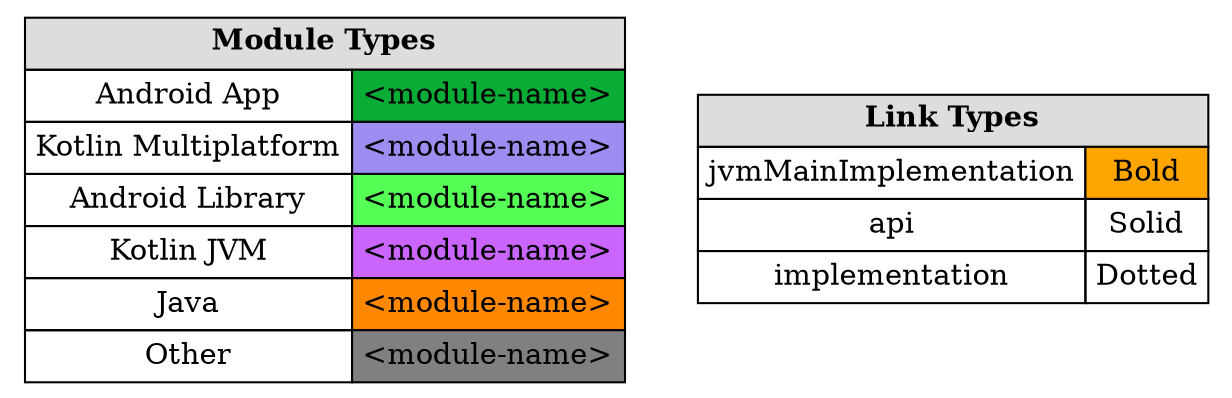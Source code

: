 digraph {
  node [shape=plaintext]
  modules [label=<
  <TABLE BORDER="0" CELLBORDER="1" CELLSPACING="0" CELLPADDING="4">
    <TR><TD COLSPAN="2" BGCOLOR="#DDDDDD"><B>Module Types</B></TD></TR>
    <TR><TD>Android App</TD><TD BGCOLOR="#09AD35">&lt;module-name&gt;</TD></TR>
    <TR><TD>Kotlin Multiplatform</TD><TD BGCOLOR="#9D8DF1">&lt;module-name&gt;</TD></TR>
    <TR><TD>Android Library</TD><TD BGCOLOR="#55FF55">&lt;module-name&gt;</TD></TR>
    <TR><TD>Kotlin JVM</TD><TD BGCOLOR="#CA66FF">&lt;module-name&gt;</TD></TR>
    <TR><TD>Java</TD><TD BGCOLOR="#FF8800">&lt;module-name&gt;</TD></TR>
    <TR><TD>Other</TD><TD BGCOLOR="#808080">&lt;module-name&gt;</TD></TR>
  </TABLE>
  >];
  links [label=<
  <TABLE BORDER="0" CELLBORDER="1" CELLSPACING="0" CELLPADDING="4">
    <TR><TD COLSPAN="2" BGCOLOR="#DDDDDD"><B>Link Types</B></TD></TR>
    <TR><TD>jvmMainImplementation</TD><TD BGCOLOR="orange">Bold</TD></TR>
    <TR><TD>api</TD><TD>Solid</TD></TR>
    <TR><TD>implementation</TD><TD>Dotted</TD></TR>
  </TABLE>
  >];
}
